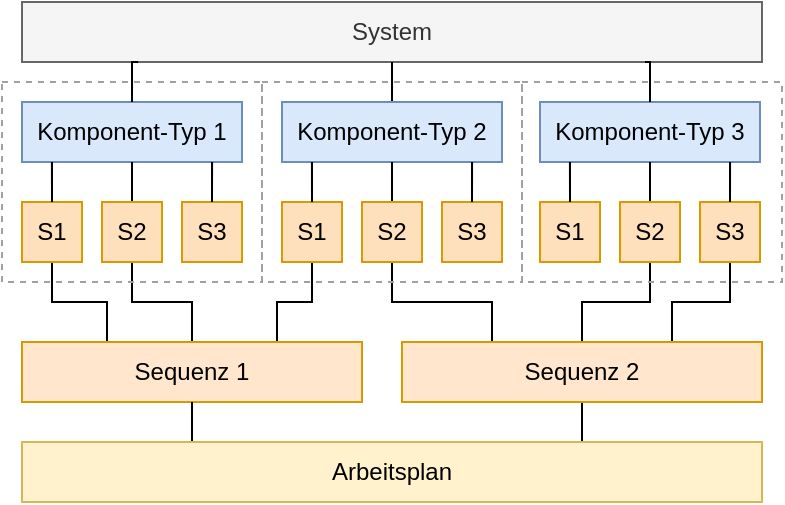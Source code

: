 <mxfile version="24.7.17">
  <diagram name="Seite-1" id="pn2n6Y_2jsVSf3szfr6r">
    <mxGraphModel dx="989" dy="532" grid="1" gridSize="10" guides="1" tooltips="1" connect="1" arrows="1" fold="1" page="1" pageScale="1" pageWidth="1169" pageHeight="827" math="0" shadow="0">
      <root>
        <mxCell id="0" />
        <mxCell id="1" parent="0" />
        <mxCell id="St1RWIUJfswtCtU9OaeS-1" value="System" style="rounded=0;whiteSpace=wrap;html=1;fillColor=#f5f5f5;fontColor=#333333;strokeColor=#666666;" vertex="1" parent="1">
          <mxGeometry x="240" y="120" width="370" height="30" as="geometry" />
        </mxCell>
        <mxCell id="St1RWIUJfswtCtU9OaeS-2" value="Komponent-Typ 1" style="rounded=0;whiteSpace=wrap;html=1;fillColor=#dae8fc;strokeColor=#6c8ebf;" vertex="1" parent="1">
          <mxGeometry x="240" y="170" width="110" height="30" as="geometry" />
        </mxCell>
        <mxCell id="St1RWIUJfswtCtU9OaeS-23" style="edgeStyle=orthogonalEdgeStyle;rounded=0;orthogonalLoop=1;jettySize=auto;html=1;entryX=0.5;entryY=1;entryDx=0;entryDy=0;endArrow=none;endFill=0;" edge="1" parent="1" source="St1RWIUJfswtCtU9OaeS-4" target="St1RWIUJfswtCtU9OaeS-1">
          <mxGeometry relative="1" as="geometry" />
        </mxCell>
        <mxCell id="St1RWIUJfswtCtU9OaeS-4" value="Komponent-Typ 2" style="rounded=0;whiteSpace=wrap;html=1;fillColor=#dae8fc;strokeColor=#6c8ebf;" vertex="1" parent="1">
          <mxGeometry x="370" y="170" width="110" height="30" as="geometry" />
        </mxCell>
        <mxCell id="St1RWIUJfswtCtU9OaeS-5" value="Komponent-Typ 3" style="rounded=0;whiteSpace=wrap;html=1;fillColor=#dae8fc;strokeColor=#6c8ebf;" vertex="1" parent="1">
          <mxGeometry x="499" y="170" width="110" height="30" as="geometry" />
        </mxCell>
        <mxCell id="St1RWIUJfswtCtU9OaeS-38" style="edgeStyle=orthogonalEdgeStyle;rounded=0;orthogonalLoop=1;jettySize=auto;html=1;entryX=0.25;entryY=0;entryDx=0;entryDy=0;endArrow=none;endFill=0;" edge="1" parent="1" source="St1RWIUJfswtCtU9OaeS-7" target="St1RWIUJfswtCtU9OaeS-19">
          <mxGeometry relative="1" as="geometry" />
        </mxCell>
        <mxCell id="St1RWIUJfswtCtU9OaeS-7" value="S1" style="rounded=0;whiteSpace=wrap;html=1;fillColor=#FFE0BD;strokeColor=#d79b00;" vertex="1" parent="1">
          <mxGeometry x="240" y="220" width="30" height="30" as="geometry" />
        </mxCell>
        <mxCell id="St1RWIUJfswtCtU9OaeS-28" style="edgeStyle=orthogonalEdgeStyle;rounded=0;orthogonalLoop=1;jettySize=auto;html=1;entryX=0.5;entryY=1;entryDx=0;entryDy=0;endArrow=none;endFill=0;" edge="1" parent="1" source="St1RWIUJfswtCtU9OaeS-8" target="St1RWIUJfswtCtU9OaeS-2">
          <mxGeometry relative="1" as="geometry" />
        </mxCell>
        <mxCell id="St1RWIUJfswtCtU9OaeS-39" style="edgeStyle=orthogonalEdgeStyle;rounded=0;orthogonalLoop=1;jettySize=auto;html=1;entryX=0.5;entryY=0;entryDx=0;entryDy=0;endArrow=none;endFill=0;" edge="1" parent="1" source="St1RWIUJfswtCtU9OaeS-8" target="St1RWIUJfswtCtU9OaeS-19">
          <mxGeometry relative="1" as="geometry" />
        </mxCell>
        <mxCell id="St1RWIUJfswtCtU9OaeS-8" value="S2" style="rounded=0;whiteSpace=wrap;html=1;fillColor=#FFE0BD;strokeColor=#d79b00;" vertex="1" parent="1">
          <mxGeometry x="280" y="220" width="30" height="30" as="geometry" />
        </mxCell>
        <mxCell id="St1RWIUJfswtCtU9OaeS-9" value="S3" style="rounded=0;whiteSpace=wrap;html=1;fillColor=#FFE0BD;strokeColor=#d79b00;" vertex="1" parent="1">
          <mxGeometry x="320" y="220" width="30" height="30" as="geometry" />
        </mxCell>
        <mxCell id="St1RWIUJfswtCtU9OaeS-42" style="edgeStyle=orthogonalEdgeStyle;rounded=0;orthogonalLoop=1;jettySize=auto;html=1;entryX=0.75;entryY=0;entryDx=0;entryDy=0;endArrow=none;endFill=0;" edge="1" parent="1" source="St1RWIUJfswtCtU9OaeS-13" target="St1RWIUJfswtCtU9OaeS-19">
          <mxGeometry relative="1" as="geometry" />
        </mxCell>
        <mxCell id="St1RWIUJfswtCtU9OaeS-13" value="S1" style="rounded=0;whiteSpace=wrap;html=1;fillColor=#FFE0BD;strokeColor=#d79b00;" vertex="1" parent="1">
          <mxGeometry x="370" y="220" width="30" height="30" as="geometry" />
        </mxCell>
        <mxCell id="St1RWIUJfswtCtU9OaeS-30" style="edgeStyle=orthogonalEdgeStyle;rounded=0;orthogonalLoop=1;jettySize=auto;html=1;entryX=0.5;entryY=1;entryDx=0;entryDy=0;endArrow=none;endFill=0;" edge="1" parent="1" source="St1RWIUJfswtCtU9OaeS-14" target="St1RWIUJfswtCtU9OaeS-4">
          <mxGeometry relative="1" as="geometry" />
        </mxCell>
        <mxCell id="St1RWIUJfswtCtU9OaeS-41" style="edgeStyle=orthogonalEdgeStyle;rounded=0;orthogonalLoop=1;jettySize=auto;html=1;entryX=0.25;entryY=0;entryDx=0;entryDy=0;endArrow=none;endFill=0;" edge="1" parent="1" source="St1RWIUJfswtCtU9OaeS-14" target="St1RWIUJfswtCtU9OaeS-20">
          <mxGeometry relative="1" as="geometry" />
        </mxCell>
        <mxCell id="St1RWIUJfswtCtU9OaeS-14" value="S2" style="rounded=0;whiteSpace=wrap;html=1;fillColor=#FFE0BD;strokeColor=#d79b00;" vertex="1" parent="1">
          <mxGeometry x="410" y="220" width="30" height="30" as="geometry" />
        </mxCell>
        <mxCell id="St1RWIUJfswtCtU9OaeS-15" value="S3" style="rounded=0;whiteSpace=wrap;html=1;fillColor=#FFE0BD;strokeColor=#d79b00;" vertex="1" parent="1">
          <mxGeometry x="450" y="220" width="30" height="30" as="geometry" />
        </mxCell>
        <mxCell id="St1RWIUJfswtCtU9OaeS-16" value="S1" style="rounded=0;whiteSpace=wrap;html=1;fillColor=#FFE0BD;strokeColor=#d79b00;" vertex="1" parent="1">
          <mxGeometry x="499" y="220" width="30" height="30" as="geometry" />
        </mxCell>
        <mxCell id="St1RWIUJfswtCtU9OaeS-31" style="edgeStyle=orthogonalEdgeStyle;rounded=0;orthogonalLoop=1;jettySize=auto;html=1;entryX=0.5;entryY=1;entryDx=0;entryDy=0;endArrow=none;endFill=0;" edge="1" parent="1" source="St1RWIUJfswtCtU9OaeS-17" target="St1RWIUJfswtCtU9OaeS-5">
          <mxGeometry relative="1" as="geometry" />
        </mxCell>
        <mxCell id="St1RWIUJfswtCtU9OaeS-44" style="edgeStyle=orthogonalEdgeStyle;rounded=0;orthogonalLoop=1;jettySize=auto;html=1;entryX=0.5;entryY=0;entryDx=0;entryDy=0;endArrow=none;endFill=0;" edge="1" parent="1" source="St1RWIUJfswtCtU9OaeS-17" target="St1RWIUJfswtCtU9OaeS-20">
          <mxGeometry relative="1" as="geometry" />
        </mxCell>
        <mxCell id="St1RWIUJfswtCtU9OaeS-17" value="S2" style="rounded=0;whiteSpace=wrap;html=1;fillColor=#FFE0BD;strokeColor=#d79b00;" vertex="1" parent="1">
          <mxGeometry x="539" y="220" width="30" height="30" as="geometry" />
        </mxCell>
        <mxCell id="St1RWIUJfswtCtU9OaeS-45" style="edgeStyle=orthogonalEdgeStyle;rounded=0;orthogonalLoop=1;jettySize=auto;html=1;entryX=0.75;entryY=0;entryDx=0;entryDy=0;endArrow=none;endFill=0;" edge="1" parent="1" source="St1RWIUJfswtCtU9OaeS-18" target="St1RWIUJfswtCtU9OaeS-20">
          <mxGeometry relative="1" as="geometry" />
        </mxCell>
        <mxCell id="St1RWIUJfswtCtU9OaeS-18" value="S3" style="rounded=0;whiteSpace=wrap;html=1;fillColor=#FFE0BD;strokeColor=#d79b00;" vertex="1" parent="1">
          <mxGeometry x="579" y="220" width="30" height="30" as="geometry" />
        </mxCell>
        <mxCell id="St1RWIUJfswtCtU9OaeS-19" value="Sequenz 1" style="rounded=0;whiteSpace=wrap;html=1;fillColor=#ffe6cc;strokeColor=#d79b00;" vertex="1" parent="1">
          <mxGeometry x="240" y="290" width="170" height="30" as="geometry" />
        </mxCell>
        <mxCell id="St1RWIUJfswtCtU9OaeS-47" style="edgeStyle=orthogonalEdgeStyle;rounded=0;orthogonalLoop=1;jettySize=auto;html=1;endArrow=none;endFill=0;" edge="1" parent="1" source="St1RWIUJfswtCtU9OaeS-20" target="St1RWIUJfswtCtU9OaeS-21">
          <mxGeometry relative="1" as="geometry" />
        </mxCell>
        <mxCell id="St1RWIUJfswtCtU9OaeS-20" value="Sequenz 2" style="rounded=0;whiteSpace=wrap;html=1;fillColor=#ffe6cc;strokeColor=#d79b00;" vertex="1" parent="1">
          <mxGeometry x="430" y="290" width="180" height="30" as="geometry" />
        </mxCell>
        <mxCell id="St1RWIUJfswtCtU9OaeS-24" style="edgeStyle=orthogonalEdgeStyle;rounded=0;orthogonalLoop=1;jettySize=auto;html=1;entryX=0.842;entryY=0.995;entryDx=0;entryDy=0;entryPerimeter=0;endArrow=none;endFill=0;" edge="1" parent="1" source="St1RWIUJfswtCtU9OaeS-5" target="St1RWIUJfswtCtU9OaeS-1">
          <mxGeometry relative="1" as="geometry" />
        </mxCell>
        <mxCell id="St1RWIUJfswtCtU9OaeS-27" style="edgeStyle=orthogonalEdgeStyle;rounded=0;orthogonalLoop=1;jettySize=auto;html=1;entryX=0.157;entryY=1;entryDx=0;entryDy=0;entryPerimeter=0;endArrow=none;endFill=0;" edge="1" parent="1" source="St1RWIUJfswtCtU9OaeS-2" target="St1RWIUJfswtCtU9OaeS-1">
          <mxGeometry relative="1" as="geometry" />
        </mxCell>
        <mxCell id="St1RWIUJfswtCtU9OaeS-32" style="edgeStyle=orthogonalEdgeStyle;rounded=0;orthogonalLoop=1;jettySize=auto;html=1;entryX=0.136;entryY=1;entryDx=0;entryDy=0;entryPerimeter=0;endArrow=none;endFill=0;" edge="1" parent="1" source="St1RWIUJfswtCtU9OaeS-7" target="St1RWIUJfswtCtU9OaeS-2">
          <mxGeometry relative="1" as="geometry" />
        </mxCell>
        <mxCell id="St1RWIUJfswtCtU9OaeS-33" style="edgeStyle=orthogonalEdgeStyle;rounded=0;orthogonalLoop=1;jettySize=auto;html=1;entryX=0.864;entryY=1;entryDx=0;entryDy=0;entryPerimeter=0;endArrow=none;endFill=0;" edge="1" parent="1" source="St1RWIUJfswtCtU9OaeS-9" target="St1RWIUJfswtCtU9OaeS-2">
          <mxGeometry relative="1" as="geometry" />
        </mxCell>
        <mxCell id="St1RWIUJfswtCtU9OaeS-34" style="edgeStyle=orthogonalEdgeStyle;rounded=0;orthogonalLoop=1;jettySize=auto;html=1;entryX=0.136;entryY=1;entryDx=0;entryDy=0;entryPerimeter=0;endArrow=none;endFill=0;" edge="1" parent="1" source="St1RWIUJfswtCtU9OaeS-13" target="St1RWIUJfswtCtU9OaeS-4">
          <mxGeometry relative="1" as="geometry" />
        </mxCell>
        <mxCell id="St1RWIUJfswtCtU9OaeS-35" style="edgeStyle=orthogonalEdgeStyle;rounded=0;orthogonalLoop=1;jettySize=auto;html=1;entryX=0.864;entryY=1;entryDx=0;entryDy=0;entryPerimeter=0;endArrow=none;endFill=0;" edge="1" parent="1" source="St1RWIUJfswtCtU9OaeS-15" target="St1RWIUJfswtCtU9OaeS-4">
          <mxGeometry relative="1" as="geometry" />
        </mxCell>
        <mxCell id="St1RWIUJfswtCtU9OaeS-36" style="edgeStyle=orthogonalEdgeStyle;rounded=0;orthogonalLoop=1;jettySize=auto;html=1;entryX=0.136;entryY=1;entryDx=0;entryDy=0;entryPerimeter=0;endArrow=none;endFill=0;" edge="1" parent="1" source="St1RWIUJfswtCtU9OaeS-16" target="St1RWIUJfswtCtU9OaeS-5">
          <mxGeometry relative="1" as="geometry" />
        </mxCell>
        <mxCell id="St1RWIUJfswtCtU9OaeS-37" style="edgeStyle=orthogonalEdgeStyle;rounded=0;orthogonalLoop=1;jettySize=auto;html=1;entryX=0.864;entryY=1;entryDx=0;entryDy=0;entryPerimeter=0;endArrow=none;endFill=0;" edge="1" parent="1" source="St1RWIUJfswtCtU9OaeS-18" target="St1RWIUJfswtCtU9OaeS-5">
          <mxGeometry relative="1" as="geometry" />
        </mxCell>
        <mxCell id="St1RWIUJfswtCtU9OaeS-46" style="edgeStyle=orthogonalEdgeStyle;rounded=0;orthogonalLoop=1;jettySize=auto;html=1;entryX=0.238;entryY=0.09;entryDx=0;entryDy=0;entryPerimeter=0;endArrow=none;endFill=0;" edge="1" parent="1" source="St1RWIUJfswtCtU9OaeS-19" target="St1RWIUJfswtCtU9OaeS-21">
          <mxGeometry relative="1" as="geometry" />
        </mxCell>
        <mxCell id="St1RWIUJfswtCtU9OaeS-21" value="Arbeitsplan" style="rounded=0;whiteSpace=wrap;html=1;fillColor=#fff2cc;strokeColor=#d6b656;" vertex="1" parent="1">
          <mxGeometry x="240" y="340" width="370" height="30" as="geometry" />
        </mxCell>
        <mxCell id="St1RWIUJfswtCtU9OaeS-48" value="" style="rounded=0;whiteSpace=wrap;html=1;fillColor=none;strokeColor=#A1A1A1;dashed=1;" vertex="1" parent="1">
          <mxGeometry x="230" y="160" width="130" height="100" as="geometry" />
        </mxCell>
        <mxCell id="St1RWIUJfswtCtU9OaeS-49" value="" style="rounded=0;whiteSpace=wrap;html=1;fillColor=none;strokeColor=#A1A1A1;dashed=1;" vertex="1" parent="1">
          <mxGeometry x="360" y="160" width="130" height="100" as="geometry" />
        </mxCell>
        <mxCell id="St1RWIUJfswtCtU9OaeS-50" value="" style="rounded=0;whiteSpace=wrap;html=1;fillColor=none;strokeColor=#A1A1A1;dashed=1;" vertex="1" parent="1">
          <mxGeometry x="490" y="160" width="130" height="100" as="geometry" />
        </mxCell>
      </root>
    </mxGraphModel>
  </diagram>
</mxfile>

